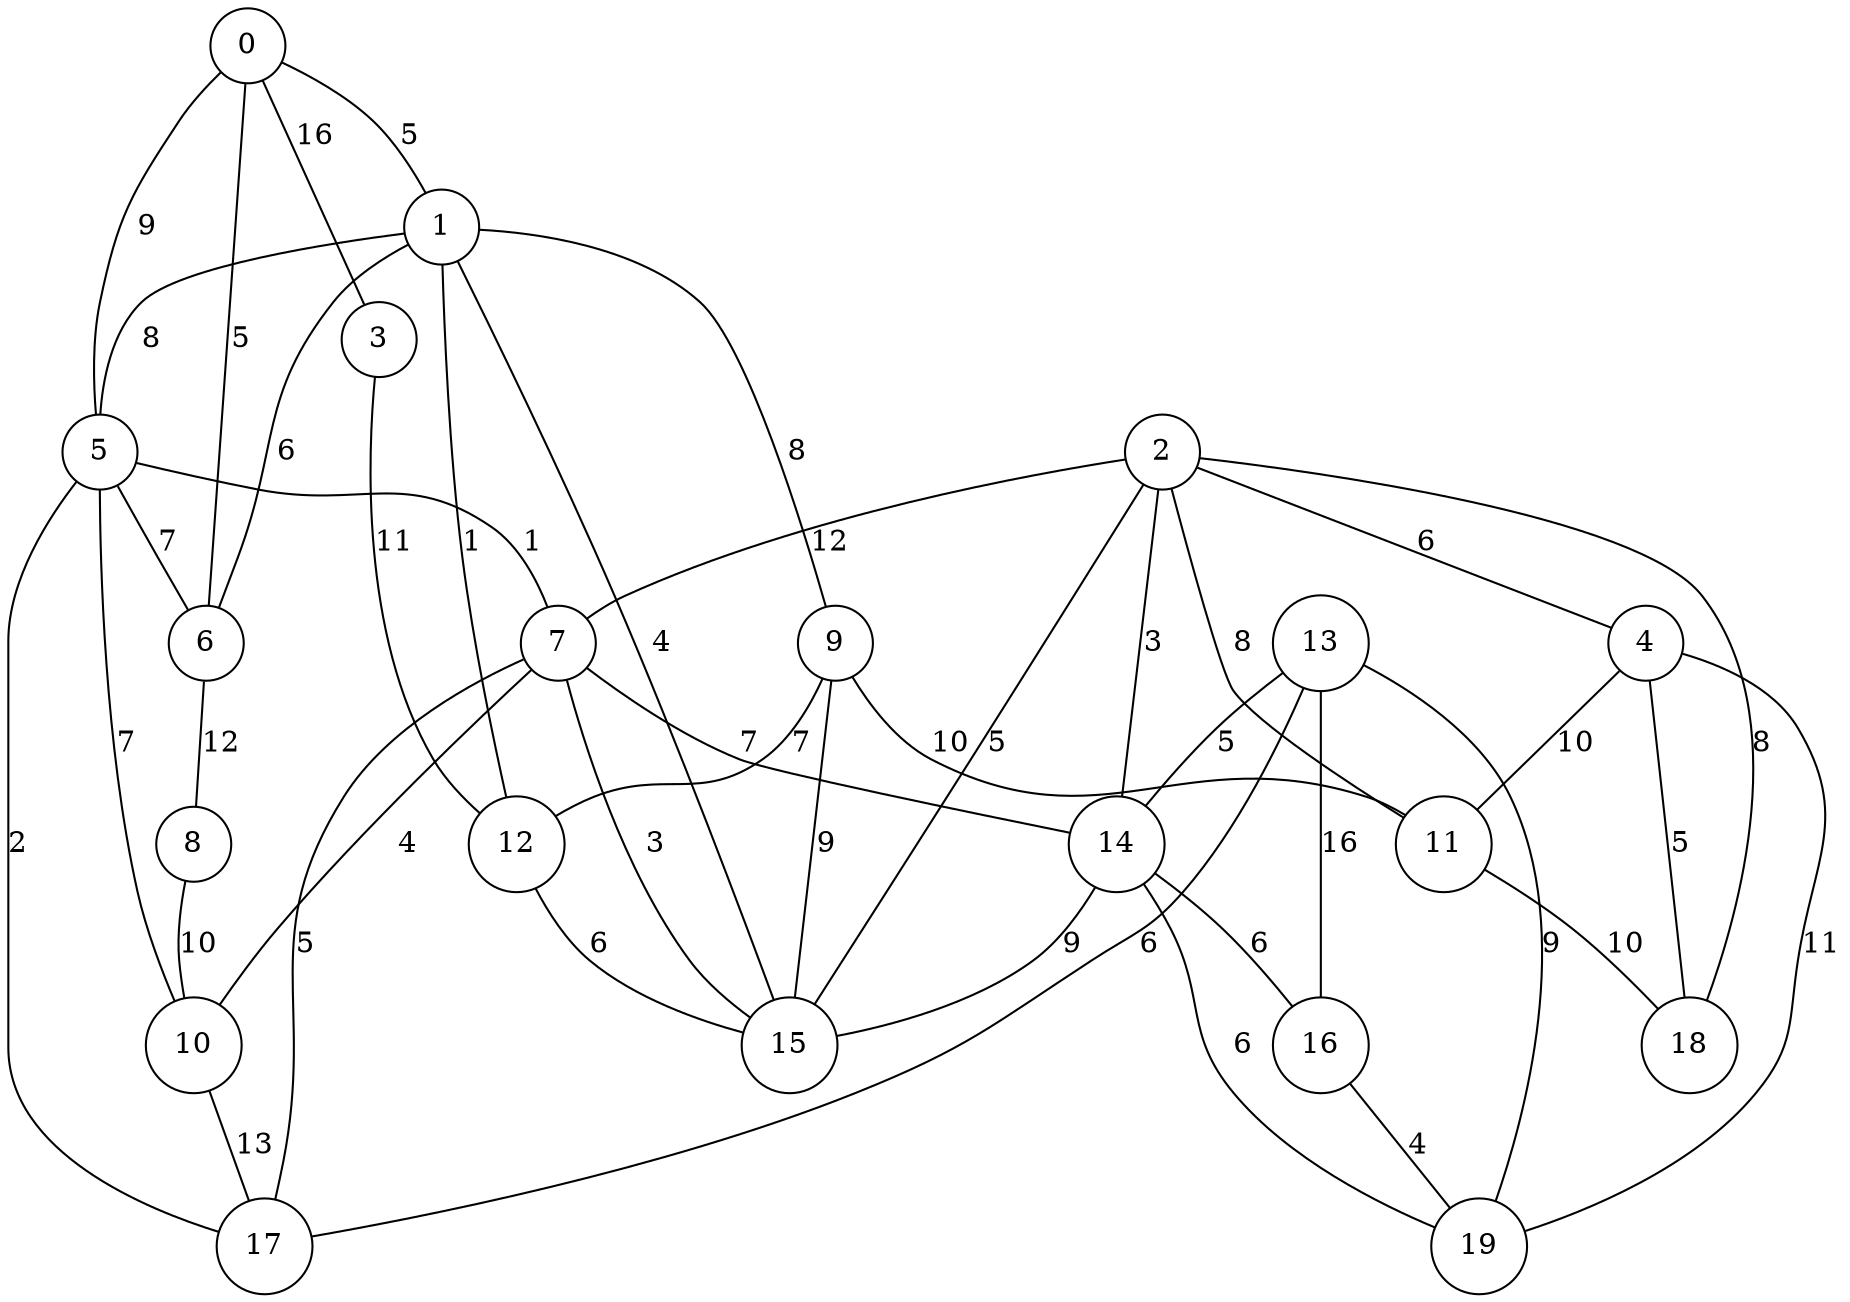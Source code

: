 graph qubit_interaction_graph {
    node [shape=circle];
    0 -- 3 [label=16];
    0 -- 1 [label=5];
    0 -- 5 [label=9];
    0 -- 6 [label=5];
    1 -- 9 [label=8];
    1 -- 5 [label=8];
    1 -- 6 [label=6];
    1 -- 15 [label=4];
    1 -- 12 [label=1];
    2 -- 7 [label=12];
    2 -- 4 [label=6];
    2 -- 18 [label=8];
    2 -- 15 [label=5];
    2 -- 14 [label=3];
    2 -- 11 [label=8];
    3 -- 12 [label=11];
    4 -- 19 [label=11];
    4 -- 18 [label=5];
    4 -- 11 [label=10];
    5 -- 6 [label=7];
    5 -- 10 [label=7];
    5 -- 7 [label=1];
    5 -- 17 [label=2];
    6 -- 8 [label=12];
    7 -- 14 [label=7];
    7 -- 17 [label=5];
    7 -- 15 [label=3];
    7 -- 10 [label=4];
    8 -- 10 [label=10];
    9 -- 11 [label=10];
    9 -- 12 [label=7];
    9 -- 15 [label=9];
    10 -- 17 [label=13];
    11 -- 18 [label=10];
    12 -- 15 [label=6];
    13 -- 16 [label=16];
    13 -- 17 [label=6];
    13 -- 19 [label=9];
    13 -- 14 [label=5];
    14 -- 19 [label=6];
    14 -- 16 [label=6];
    14 -- 15 [label=9];
    16 -- 19 [label=4];
}